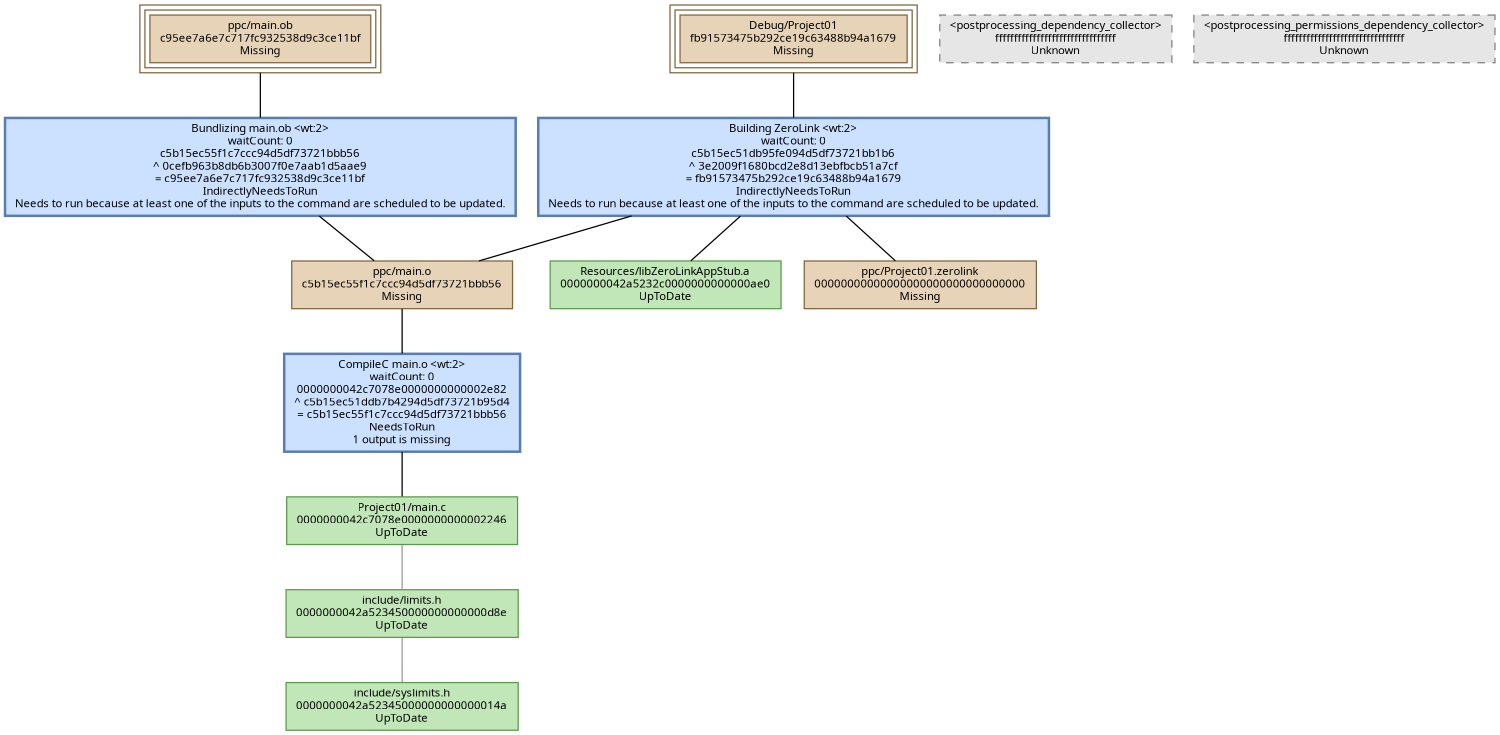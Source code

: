 digraph Project01 {
   size = "10.000000,8.500000";
   concentrate = false;

   node [ shape = box, style = filled, color = "0.3 0.5 0.6", fillcolor = "0.3 0.2 0.9", fontname = "Monaco", fontsize = "9" ];
   n00001 [ label = "Debug/Project01\nfb91573475b292ce19c63488b94a1679\nMissing", color = "0.1 0.5 0.5", fillcolor = "0.1 0.2 0.9", peripheries = 3 ];
   n00002 [ label = "ppc/main.o\nc5b15ec55f1c7ccc94d5df73721bbb56\nMissing", color = "0.1 0.5 0.5", fillcolor = "0.1 0.2 0.9" ];
   n00003 [ label = "Project01/main.c\n0000000042c7078e0000000000002246\nUpToDate" ];
   n00004 [ label = "ppc/main.ob\nc95ee7a6e7c717fc932538d9c3ce11bf\nMissing", color = "0.1 0.5 0.5", fillcolor = "0.1 0.2 0.9", peripheries = 3 ];
   n00005 [ label = "Resources/libZeroLinkAppStub.a\n0000000042a5232c0000000000000ae0\nUpToDate" ];
   n00006 [ label = "ppc/Project01.zerolink\n00000000000000000000000000000000\nMissing", color = "0.1 0.5 0.5", fillcolor = "0.1 0.2 0.9" ];
   n00007 [ label = "<postprocessing_dependency_collector>\nffffffffffffffffffffffffffffffff\nUnknown", color = "0.0 0.0 0.5", fillcolor = "0.0 0.0 0.9", style = "filled,dashed" ];
   n00008 [ label = "<postprocessing_permissions_dependency_collector>\nffffffffffffffffffffffffffffffff\nUnknown", color = "0.0 0.0 0.5", fillcolor = "0.0 0.0 0.9", style = "filled,dashed" ];
   n00009 [ label = "include/limits.h\n0000000042a523450000000000000d8e\nUpToDate" ];
   n00010 [ label = "include/syslimits.h\n0000000042a52345000000000000014a\nUpToDate" ];

   node [ shape = box, style = "filled,bold", color = "0.7 0.5 0.7", fillcolor = "0.7 0.2 1.0", fontname = "Monaco", fontsize = "9" ];
   c00001 [ label = "CompileC main.o <wt:2>\nwaitCount: 0\n0000000042c7078e0000000000002e82\n^ c5b15ec51ddb7b4294d5df73721b95d4\n= c5b15ec55f1c7ccc94d5df73721bbb56\nNeedsToRun\n1 output is missing", color = "0.6 0.5 0.7", fillcolor = "0.6 0.2 1.0" ];
   c00002 [ label = "Bundlizing main.ob <wt:2>\nwaitCount: 0\nc5b15ec55f1c7ccc94d5df73721bbb56\n^ 0cefb963b8db6b3007f0e7aab1d5aae9\n= c95ee7a6e7c717fc932538d9c3ce11bf\nIndirectlyNeedsToRun\nNeeds to run because at least one of the inputs to the command are scheduled to be updated.", color = "0.6 0.5 0.7", fillcolor = "0.6 0.2 1.0" ];
   c00003 [ label = "Building ZeroLink <wt:2>\nwaitCount: 0\nc5b15ec51db95fe094d5df73721bb1b6\n^ 3e2009f1680bcd2e8d13ebfbcb51a7cf\n= fb91573475b292ce19c63488b94a1679\nIndirectlyNeedsToRun\nNeeds to run because at least one of the inputs to the command are scheduled to be updated.", color = "0.6 0.5 0.7", fillcolor = "0.6 0.2 1.0" ];

   edge [ style = solid, color = black, arrowhead = none, arrowtail = normal ];
   n00001 -> { c00003 };
   n00002 -> { c00001 };
   n00004 -> { c00002 };
   c00001 -> { n00003 };
   c00002 -> { n00002 };
   c00003 -> { n00002 n00005 n00006 };

   edge [ style = solid, color = gray60, arrowhead = none, arrowtail = normal ];
   n00003 -> { n00009 };
   n00009 -> { n00010 };
}
